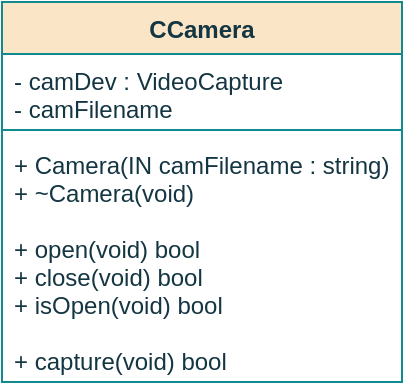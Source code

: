 <mxfile version="16.0.0" type="github" pages="3">
  <diagram id="BIISHURFNEhh7urVzrqM" name="Class">
    <mxGraphModel dx="540" dy="306" grid="1" gridSize="10" guides="1" tooltips="1" connect="1" arrows="1" fold="1" page="1" pageScale="1" pageWidth="850" pageHeight="1100" math="0" shadow="0">
      <root>
        <mxCell id="0" />
        <mxCell id="1" parent="0" />
        <mxCell id="fzbW83kZ4KSZjWXqwc1y-1" value="CCamera" style="swimlane;fontStyle=1;align=center;verticalAlign=top;childLayout=stackLayout;horizontal=1;startSize=26;horizontalStack=0;resizeParent=1;resizeParentMax=0;resizeLast=0;collapsible=1;marginBottom=0;fillColor=#FAE5C7;strokeColor=#0F8B8D;fontColor=#143642;" parent="1" vertex="1">
          <mxGeometry x="320" y="80" width="200" height="190" as="geometry" />
        </mxCell>
        <mxCell id="fzbW83kZ4KSZjWXqwc1y-2" value="- camDev : VideoCapture&#xa;- camFilename&#xa;&#xa;&#xa;&#xa;&#xa;" style="text;strokeColor=none;fillColor=none;align=left;verticalAlign=top;spacingLeft=4;spacingRight=4;overflow=hidden;rotatable=0;points=[[0,0.5],[1,0.5]];portConstraint=eastwest;fontColor=#143642;" parent="fzbW83kZ4KSZjWXqwc1y-1" vertex="1">
          <mxGeometry y="26" width="200" height="34" as="geometry" />
        </mxCell>
        <mxCell id="fzbW83kZ4KSZjWXqwc1y-3" value="" style="line;strokeWidth=1;fillColor=none;align=left;verticalAlign=middle;spacingTop=-1;spacingLeft=3;spacingRight=3;rotatable=0;labelPosition=right;points=[];portConstraint=eastwest;labelBackgroundColor=#DAD2D8;strokeColor=#0F8B8D;fontColor=#143642;" parent="fzbW83kZ4KSZjWXqwc1y-1" vertex="1">
          <mxGeometry y="60" width="200" height="8" as="geometry" />
        </mxCell>
        <mxCell id="fzbW83kZ4KSZjWXqwc1y-4" value="+ Camera(IN camFilename : string)&#xa;+ ~Camera(void)&#xa;&#xa;+ open(void) bool&#xa;+ close(void) bool&#xa;+ isOpen(void) bool&#xa;&#xa;+ capture(void) bool&#xa;&#xa;&#xa;" style="text;strokeColor=none;fillColor=none;align=left;verticalAlign=top;spacingLeft=4;spacingRight=4;overflow=hidden;rotatable=0;points=[[0,0.5],[1,0.5]];portConstraint=eastwest;fontColor=#143642;spacing=2;fontStyle=0" parent="fzbW83kZ4KSZjWXqwc1y-1" vertex="1">
          <mxGeometry y="68" width="200" height="122" as="geometry" />
        </mxCell>
      </root>
    </mxGraphModel>
  </diagram>
  <diagram id="CwXdlkjKGIUQS1eT3D6A" name="Constructor">
    <mxGraphModel dx="643" dy="364" grid="1" gridSize="10" guides="1" tooltips="1" connect="1" arrows="1" fold="1" page="1" pageScale="1" pageWidth="850" pageHeight="1100" math="0" shadow="0">
      <root>
        <mxCell id="nsncnr7u8Bpj5BHrlizS-0" />
        <mxCell id="nsncnr7u8Bpj5BHrlizS-1" parent="nsncnr7u8Bpj5BHrlizS-0" />
        <mxCell id="rbTOA6Ul2XoA9OewIwXF-2" value="" style="edgeStyle=orthogonalEdgeStyle;rounded=1;orthogonalLoop=1;jettySize=auto;html=1;fontFamily=Helvetica;strokeColor=#A8201A;" parent="nsncnr7u8Bpj5BHrlizS-1" source="nsncnr7u8Bpj5BHrlizS-38" edge="1">
          <mxGeometry relative="1" as="geometry">
            <mxPoint x="424.0" y="210" as="targetPoint" />
          </mxGeometry>
        </mxCell>
        <mxCell id="rbTOA6Ul2XoA9OewIwXF-3" value="Returns &lt;i&gt;camDev&lt;/i&gt;" style="edgeLabel;html=1;align=center;verticalAlign=middle;resizable=0;points=[];fontFamily=Helvetica;" parent="rbTOA6Ul2XoA9OewIwXF-2" vertex="1" connectable="0">
          <mxGeometry x="-0.245" y="1" relative="1" as="geometry">
            <mxPoint as="offset" />
          </mxGeometry>
        </mxCell>
        <mxCell id="nsncnr7u8Bpj5BHrlizS-38" value="&lt;b&gt;Open &lt;/b&gt;&lt;i&gt;camFilename&lt;/i&gt;" style="rounded=0;whiteSpace=wrap;html=1;sketch=0;fontColor=#143642;strokeColor=#0F8B8D;fillColor=#FAE5C7;fontFamily=Helvetica;" parent="nsncnr7u8Bpj5BHrlizS-1" vertex="1">
          <mxGeometry x="355" y="130" width="140" height="40" as="geometry" />
        </mxCell>
        <mxCell id="SHKVx31CJvhjoFBZ8rN0-0" style="edgeStyle=orthogonalEdgeStyle;curved=0;rounded=1;sketch=0;orthogonalLoop=1;jettySize=auto;html=1;exitX=0.5;exitY=1;exitDx=0;exitDy=0;entryX=0.5;entryY=0;entryDx=0;entryDy=0;fontColor=#143642;strokeColor=#A8201A;fillColor=#FAE5C7;" parent="nsncnr7u8Bpj5BHrlizS-1" source="SHKVx31CJvhjoFBZ8rN0-1" edge="1">
          <mxGeometry relative="1" as="geometry">
            <mxPoint x="425" y="130.0" as="targetPoint" />
          </mxGeometry>
        </mxCell>
        <mxCell id="SHKVx31CJvhjoFBZ8rN0-1" value="&lt;div&gt;CCamera&lt;/div&gt;&lt;div&gt;&lt;br&gt;&lt;/div&gt;&lt;div&gt;IN: &lt;i&gt;&lt;span style=&quot;font-weight: normal&quot;&gt;camFilename&lt;/span&gt;&lt;/i&gt;&lt;br&gt;&lt;/div&gt;" style="ellipse;whiteSpace=wrap;html=1;fillColor=#FAE5C7;strokeColor=#0F8B8D;fontColor=#143642;fontStyle=1" parent="nsncnr7u8Bpj5BHrlizS-1" vertex="1">
          <mxGeometry x="355.99" y="40" width="138" height="60" as="geometry" />
        </mxCell>
        <mxCell id="SHKVx31CJvhjoFBZ8rN0-6" value="End" style="ellipse;whiteSpace=wrap;html=1;fillColor=#FAE5C7;strokeColor=#0F8B8D;fontColor=#143642;fontStyle=1" parent="nsncnr7u8Bpj5BHrlizS-1" vertex="1">
          <mxGeometry x="395.87" y="210" width="58.25" height="40" as="geometry" />
        </mxCell>
      </root>
    </mxGraphModel>
  </diagram>
  <diagram id="dSP37sxfm95uvqvysixB" name="Page-7">
    <mxGraphModel dx="1350" dy="764" grid="1" gridSize="10" guides="1" tooltips="1" connect="1" arrows="1" fold="1" page="1" pageScale="1" pageWidth="850" pageHeight="1100" math="0" shadow="0">
      <root>
        <mxCell id="6gWbqxNkPR32ByDbrbmx-0" />
        <mxCell id="6gWbqxNkPR32ByDbrbmx-1" parent="6gWbqxNkPR32ByDbrbmx-0" />
        <mxCell id="6gWbqxNkPR32ByDbrbmx-2" value="" style="edgeStyle=orthogonalEdgeStyle;rounded=0;orthogonalLoop=1;jettySize=auto;html=1;strokeColor=#9C1E18;" parent="6gWbqxNkPR32ByDbrbmx-1" source="6gWbqxNkPR32ByDbrbmx-3" target="6gWbqxNkPR32ByDbrbmx-38" edge="1">
          <mxGeometry relative="1" as="geometry" />
        </mxCell>
        <mxCell id="6gWbqxNkPR32ByDbrbmx-3" value="&lt;b&gt;tCamera&lt;/b&gt;" style="ellipse;whiteSpace=wrap;html=1;fontFamily=Courier New;fillColor=#FAE5C7;strokeColor=#0F8B8D;fontColor=#143642;" parent="6gWbqxNkPR32ByDbrbmx-1" vertex="1">
          <mxGeometry x="145" y="41" width="130" height="50" as="geometry" />
        </mxCell>
        <mxCell id="6gWbqxNkPR32ByDbrbmx-4" style="edgeStyle=orthogonalEdgeStyle;curved=0;rounded=1;sketch=0;orthogonalLoop=1;jettySize=auto;html=1;exitX=0.5;exitY=1;exitDx=0;exitDy=0;entryX=0.5;entryY=0;entryDx=0;entryDy=0;fontFamily=Courier New;fontColor=#143642;strokeColor=#A8201A;fillColor=#FAE5C7;" parent="6gWbqxNkPR32ByDbrbmx-1" source="6gWbqxNkPR32ByDbrbmx-5" target="6gWbqxNkPR32ByDbrbmx-7" edge="1">
          <mxGeometry relative="1" as="geometry" />
        </mxCell>
        <mxCell id="6gWbqxNkPR32ByDbrbmx-5" value="&lt;div&gt;&lt;b&gt;setTimer&lt;/b&gt; (timSampleCam)&lt;br&gt;&lt;/div&gt;" style="rounded=0;whiteSpace=wrap;html=1;sketch=0;fontColor=#143642;strokeColor=#0F8B8D;fillColor=#FAE5C7;fontFamily=Courier New;" parent="6gWbqxNkPR32ByDbrbmx-1" vertex="1">
          <mxGeometry x="150" y="200" width="120" height="40" as="geometry" />
        </mxCell>
        <mxCell id="6gWbqxNkPR32ByDbrbmx-6" style="edgeStyle=orthogonalEdgeStyle;curved=0;rounded=1;sketch=0;orthogonalLoop=1;jettySize=auto;html=1;exitX=0.5;exitY=1;exitDx=0;exitDy=0;entryX=0.5;entryY=0;entryDx=0;entryDy=0;fontFamily=Courier New;fontColor=#143642;strokeColor=#A8201A;fillColor=#FAE5C7;" parent="6gWbqxNkPR32ByDbrbmx-1" source="6gWbqxNkPR32ByDbrbmx-7" target="6gWbqxNkPR32ByDbrbmx-9" edge="1">
          <mxGeometry relative="1" as="geometry" />
        </mxCell>
        <mxCell id="6gWbqxNkPR32ByDbrbmx-7" value="&lt;div&gt;&lt;b&gt;lock&lt;/b&gt;&lt;i&gt; mutCamera&lt;/i&gt;&lt;br&gt;&lt;/div&gt;" style="rounded=0;whiteSpace=wrap;html=1;sketch=0;fontColor=#143642;strokeColor=#0F8B8D;fillColor=#FAE5C7;fontFamily=Courier New;" parent="6gWbqxNkPR32ByDbrbmx-1" vertex="1">
          <mxGeometry x="150" y="280" width="120" height="40" as="geometry" />
        </mxCell>
        <mxCell id="6gWbqxNkPR32ByDbrbmx-8" value="" style="edgeStyle=orthogonalEdgeStyle;curved=0;rounded=1;sketch=0;orthogonalLoop=1;jettySize=auto;html=1;fontFamily=Courier New;fontColor=#143642;strokeColor=#A8201A;fillColor=#FAE5C7;" parent="6gWbqxNkPR32ByDbrbmx-1" source="6gWbqxNkPR32ByDbrbmx-9" target="6gWbqxNkPR32ByDbrbmx-12" edge="1">
          <mxGeometry relative="1" as="geometry" />
        </mxCell>
        <mxCell id="6gWbqxNkPR32ByDbrbmx-9" value="" style="ellipse;whiteSpace=wrap;html=1;aspect=fixed;rounded=0;sketch=0;fontColor=#143642;strokeColor=#0F8B8D;fillColor=#FAE5C7;" parent="6gWbqxNkPR32ByDbrbmx-1" vertex="1">
          <mxGeometry x="200" y="350" width="20" height="20" as="geometry" />
        </mxCell>
        <mxCell id="6gWbqxNkPR32ByDbrbmx-10" value="yes" style="edgeStyle=orthogonalEdgeStyle;curved=0;rounded=1;sketch=0;orthogonalLoop=1;jettySize=auto;html=1;fontFamily=Courier New;fontColor=#143642;strokeColor=#A8201A;fillColor=#FAE5C7;entryX=0.5;entryY=0;entryDx=0;entryDy=0;" parent="6gWbqxNkPR32ByDbrbmx-1" source="6gWbqxNkPR32ByDbrbmx-12" target="6gWbqxNkPR32ByDbrbmx-40" edge="1">
          <mxGeometry relative="1" as="geometry">
            <mxPoint x="210" y="520" as="targetPoint" />
          </mxGeometry>
        </mxCell>
        <mxCell id="6gWbqxNkPR32ByDbrbmx-11" value="no" style="edgeStyle=orthogonalEdgeStyle;rounded=1;sketch=0;orthogonalLoop=1;jettySize=auto;html=1;entryX=0;entryY=0.5;entryDx=0;entryDy=0;fontFamily=Courier New;fontColor=#143642;strokeColor=#A8201A;fillColor=#FAE5C7;" parent="6gWbqxNkPR32ByDbrbmx-1" source="6gWbqxNkPR32ByDbrbmx-12" target="6gWbqxNkPR32ByDbrbmx-9" edge="1">
          <mxGeometry x="-0.804" relative="1" as="geometry">
            <Array as="points">
              <mxPoint x="80" y="440" />
              <mxPoint x="80" y="360" />
            </Array>
            <mxPoint as="offset" />
          </mxGeometry>
        </mxCell>
        <mxCell id="6gWbqxNkPR32ByDbrbmx-12" value="&lt;div&gt;&lt;b&gt;condCameraAcquire&lt;/b&gt;&lt;/div&gt;&lt;div&gt;notified?&lt;br&gt;&lt;/div&gt;" style="rhombus;whiteSpace=wrap;html=1;rounded=0;sketch=0;fontColor=#143642;strokeColor=#0F8B8D;fillColor=#FAE5C7;fontFamily=Courier New;" parent="6gWbqxNkPR32ByDbrbmx-1" vertex="1">
          <mxGeometry x="135" y="400" width="150" height="80" as="geometry" />
        </mxCell>
        <mxCell id="6gWbqxNkPR32ByDbrbmx-13" value="&lt;b&gt;1&lt;/b&gt;" style="ellipse;whiteSpace=wrap;html=1;aspect=fixed;rounded=0;sketch=0;fontColor=#143642;strokeColor=#0F8B8D;fillColor=#FAE5C7;" parent="6gWbqxNkPR32ByDbrbmx-1" vertex="1">
          <mxGeometry x="200" y="740" width="20" height="20" as="geometry" />
        </mxCell>
        <mxCell id="6gWbqxNkPR32ByDbrbmx-14" value="" style="edgeStyle=orthogonalEdgeStyle;rounded=0;sketch=0;orthogonalLoop=1;jettySize=auto;html=1;fontFamily=Courier New;fontColor=#143642;strokeColor=#A8201A;fillColor=#FAE5C7;" parent="6gWbqxNkPR32ByDbrbmx-1" source="6gWbqxNkPR32ByDbrbmx-15" target="6gWbqxNkPR32ByDbrbmx-20" edge="1">
          <mxGeometry relative="1" as="geometry" />
        </mxCell>
        <mxCell id="6gWbqxNkPR32ByDbrbmx-15" value="&lt;b&gt;1&lt;/b&gt;" style="ellipse;whiteSpace=wrap;html=1;aspect=fixed;rounded=0;sketch=0;fontColor=#143642;strokeColor=#0F8B8D;fillColor=#FAE5C7;" parent="6gWbqxNkPR32ByDbrbmx-1" vertex="1">
          <mxGeometry x="530" y="41" width="20" height="20" as="geometry" />
        </mxCell>
        <mxCell id="6gWbqxNkPR32ByDbrbmx-16" style="edgeStyle=orthogonalEdgeStyle;rounded=1;orthogonalLoop=1;jettySize=auto;html=1;entryX=1;entryY=0.5;entryDx=0;entryDy=0;strokeColor=#9C1E18;" parent="6gWbqxNkPR32ByDbrbmx-1" source="6gWbqxNkPR32ByDbrbmx-17" target="6gWbqxNkPR32ByDbrbmx-31" edge="1">
          <mxGeometry relative="1" as="geometry">
            <Array as="points">
              <mxPoint x="665" y="251" />
            </Array>
          </mxGeometry>
        </mxCell>
        <mxCell id="6gWbqxNkPR32ByDbrbmx-17" value="&lt;b&gt;searchParkingSpots&lt;/b&gt;" style="shape=process;whiteSpace=wrap;html=1;backgroundOutline=1;rounded=0;sketch=0;fontFamily=Courier New;fontColor=#143642;strokeColor=#0F8B8D;fillColor=#FAE5C7;" parent="6gWbqxNkPR32ByDbrbmx-1" vertex="1">
          <mxGeometry x="580" y="181" width="170" height="40" as="geometry" />
        </mxCell>
        <mxCell id="6gWbqxNkPR32ByDbrbmx-18" value="no" style="edgeStyle=orthogonalEdgeStyle;rounded=1;sketch=0;orthogonalLoop=1;jettySize=auto;html=1;entryX=0.5;entryY=0;entryDx=0;entryDy=0;fontFamily=Courier New;fontColor=#143642;strokeColor=#A8201A;fillColor=#FAE5C7;" parent="6gWbqxNkPR32ByDbrbmx-1" source="6gWbqxNkPR32ByDbrbmx-20" target="6gWbqxNkPR32ByDbrbmx-17" edge="1">
          <mxGeometry x="-0.5" relative="1" as="geometry">
            <Array as="points">
              <mxPoint x="665" y="141" />
            </Array>
            <mxPoint as="offset" />
          </mxGeometry>
        </mxCell>
        <mxCell id="6gWbqxNkPR32ByDbrbmx-19" value="yes" style="edgeStyle=orthogonalEdgeStyle;rounded=1;sketch=0;orthogonalLoop=1;jettySize=auto;html=1;fontFamily=Courier New;fontColor=#143642;strokeColor=#A8201A;fillColor=#FAE5C7;entryX=0;entryY=0.5;entryDx=0;entryDy=0;" parent="6gWbqxNkPR32ByDbrbmx-1" source="6gWbqxNkPR32ByDbrbmx-20" target="6gWbqxNkPR32ByDbrbmx-31" edge="1">
          <mxGeometry x="-0.864" y="-1" relative="1" as="geometry">
            <Array as="points">
              <mxPoint x="420" y="141" />
              <mxPoint x="420" y="251" />
            </Array>
            <mxPoint as="offset" />
            <mxPoint x="400" y="221" as="targetPoint" />
          </mxGeometry>
        </mxCell>
        <mxCell id="6gWbqxNkPR32ByDbrbmx-20" value="park_coords stored?" style="rhombus;whiteSpace=wrap;html=1;rounded=0;sketch=0;fontColor=#143642;strokeColor=#0F8B8D;fillColor=#FAE5C7;fontFamily=Courier New;verticalAlign=middle;labelPosition=center;verticalLabelPosition=middle;align=center;" parent="6gWbqxNkPR32ByDbrbmx-1" vertex="1">
          <mxGeometry x="455" y="101" width="170" height="80" as="geometry" />
        </mxCell>
        <mxCell id="6gWbqxNkPR32ByDbrbmx-21" value="yes" style="edgeStyle=orthogonalEdgeStyle;rounded=1;sketch=0;orthogonalLoop=1;jettySize=auto;html=1;entryX=0.5;entryY=0;entryDx=0;entryDy=0;fontFamily=Courier New;fontColor=#143642;strokeColor=#A8201A;fillColor=#FAE5C7;" parent="6gWbqxNkPR32ByDbrbmx-1" source="6gWbqxNkPR32ByDbrbmx-23" target="6gWbqxNkPR32ByDbrbmx-25" edge="1">
          <mxGeometry x="-0.368" relative="1" as="geometry">
            <Array as="points">
              <mxPoint x="680" y="381" />
            </Array>
            <mxPoint as="offset" />
          </mxGeometry>
        </mxCell>
        <mxCell id="6gWbqxNkPR32ByDbrbmx-22" value="no" style="edgeStyle=orthogonalEdgeStyle;rounded=1;sketch=0;orthogonalLoop=1;jettySize=auto;html=1;fontFamily=Courier New;fontColor=#143642;strokeColor=#A8201A;fillColor=#FAE5C7;entryX=0.5;entryY=0;entryDx=0;entryDy=0;" parent="6gWbqxNkPR32ByDbrbmx-1" source="6gWbqxNkPR32ByDbrbmx-23" target="6gWbqxNkPR32ByDbrbmx-46" edge="1">
          <mxGeometry x="-0.605" relative="1" as="geometry">
            <Array as="points">
              <mxPoint x="418" y="381" />
              <mxPoint x="418" y="400" />
            </Array>
            <mxPoint as="offset" />
            <mxPoint x="440" y="410" as="targetPoint" />
          </mxGeometry>
        </mxCell>
        <mxCell id="6gWbqxNkPR32ByDbrbmx-23" value="points_coords = cars_coords?" style="rhombus;whiteSpace=wrap;html=1;rounded=0;sketch=0;fontColor=#143642;strokeColor=#0F8B8D;fillColor=#FAE5C7;fontFamily=Courier New;verticalAlign=middle;labelPosition=center;verticalLabelPosition=middle;align=center;" parent="6gWbqxNkPR32ByDbrbmx-1" vertex="1">
          <mxGeometry x="455" y="341" width="170" height="80" as="geometry" />
        </mxCell>
        <mxCell id="6gWbqxNkPR32ByDbrbmx-24" style="edgeStyle=orthogonalEdgeStyle;rounded=1;sketch=0;orthogonalLoop=1;jettySize=auto;html=1;entryX=1;entryY=0.5;entryDx=0;entryDy=0;fontFamily=Courier New;fontColor=#143642;strokeColor=#A8201A;fillColor=#FAE5C7;" parent="6gWbqxNkPR32ByDbrbmx-1" source="6gWbqxNkPR32ByDbrbmx-25" target="6gWbqxNkPR32ByDbrbmx-27" edge="1">
          <mxGeometry relative="1" as="geometry">
            <Array as="points">
              <mxPoint x="680" y="501" />
            </Array>
          </mxGeometry>
        </mxCell>
        <mxCell id="6gWbqxNkPR32ByDbrbmx-25" value="parking_spot &amp;lt;- OCCUPIED" style="rounded=0;whiteSpace=wrap;html=1;sketch=0;fontColor=#143642;strokeColor=#0F8B8D;fillColor=#FAE5C7;fontFamily=Courier New;" parent="6gWbqxNkPR32ByDbrbmx-1" vertex="1">
          <mxGeometry x="612.5" y="421" width="135" height="40" as="geometry" />
        </mxCell>
        <mxCell id="6gWbqxNkPR32ByDbrbmx-26" value="" style="edgeStyle=orthogonalEdgeStyle;rounded=1;orthogonalLoop=1;jettySize=auto;html=1;strokeColor=#9C1E18;" parent="6gWbqxNkPR32ByDbrbmx-1" source="6gWbqxNkPR32ByDbrbmx-27" target="6gWbqxNkPR32ByDbrbmx-49" edge="1">
          <mxGeometry relative="1" as="geometry" />
        </mxCell>
        <mxCell id="6gWbqxNkPR32ByDbrbmx-27" value="" style="ellipse;whiteSpace=wrap;html=1;aspect=fixed;rounded=0;sketch=0;fontColor=#143642;strokeColor=#0F8B8D;fillColor=#FAE5C7;" parent="6gWbqxNkPR32ByDbrbmx-1" vertex="1">
          <mxGeometry x="530" y="491" width="20" height="20" as="geometry" />
        </mxCell>
        <mxCell id="6gWbqxNkPR32ByDbrbmx-28" value="" style="edgeStyle=orthogonalEdgeStyle;rounded=0;sketch=0;orthogonalLoop=1;jettySize=auto;html=1;fontFamily=Courier New;fontColor=#143642;strokeColor=#A8201A;fillColor=#FAE5C7;" parent="6gWbqxNkPR32ByDbrbmx-1" source="6gWbqxNkPR32ByDbrbmx-29" target="6gWbqxNkPR32ByDbrbmx-9" edge="1">
          <mxGeometry relative="1" as="geometry" />
        </mxCell>
        <mxCell id="6gWbqxNkPR32ByDbrbmx-29" value="2" style="ellipse;whiteSpace=wrap;html=1;aspect=fixed;rounded=0;sketch=0;fontColor=#143642;strokeColor=#0F8B8D;fillColor=#FAE5C7;fontStyle=1" parent="6gWbqxNkPR32ByDbrbmx-1" vertex="1">
          <mxGeometry x="280" y="350" width="20" height="20" as="geometry" />
        </mxCell>
        <mxCell id="6gWbqxNkPR32ByDbrbmx-30" style="edgeStyle=orthogonalEdgeStyle;rounded=0;orthogonalLoop=1;jettySize=auto;html=1;exitX=0.5;exitY=1;exitDx=0;exitDy=0;entryX=0.5;entryY=0;entryDx=0;entryDy=0;strokeColor=#9C1E18;" parent="6gWbqxNkPR32ByDbrbmx-1" source="6gWbqxNkPR32ByDbrbmx-31" target="6gWbqxNkPR32ByDbrbmx-44" edge="1">
          <mxGeometry relative="1" as="geometry" />
        </mxCell>
        <mxCell id="6gWbqxNkPR32ByDbrbmx-31" value="" style="ellipse;whiteSpace=wrap;html=1;aspect=fixed;rounded=0;sketch=0;fontColor=#143642;strokeColor=#0F8B8D;fillColor=#FAE5C7;" parent="6gWbqxNkPR32ByDbrbmx-1" vertex="1">
          <mxGeometry x="530" y="241" width="20" height="20" as="geometry" />
        </mxCell>
        <mxCell id="6gWbqxNkPR32ByDbrbmx-32" value="" style="edgeStyle=orthogonalEdgeStyle;rounded=1;sketch=0;orthogonalLoop=1;jettySize=auto;html=1;fontFamily=Courier New;fontColor=#143642;strokeColor=#A8201A;fillColor=#FAE5C7;" parent="6gWbqxNkPR32ByDbrbmx-1" source="6gWbqxNkPR32ByDbrbmx-33" target="6gWbqxNkPR32ByDbrbmx-34" edge="1">
          <mxGeometry relative="1" as="geometry" />
        </mxCell>
        <mxCell id="6gWbqxNkPR32ByDbrbmx-33" value="&lt;b&gt;disableTimer &lt;/b&gt;(timCamMax)&lt;b&gt; &lt;/b&gt;" style="rounded=0;whiteSpace=wrap;html=1;sketch=0;fontColor=#143642;strokeColor=#0F8B8D;fillColor=#FAE5C7;fontFamily=Courier New;" parent="6gWbqxNkPR32ByDbrbmx-1" vertex="1">
          <mxGeometry x="480" y="800" width="120" height="40" as="geometry" />
        </mxCell>
        <mxCell id="6gWbqxNkPR32ByDbrbmx-34" value="2" style="ellipse;whiteSpace=wrap;html=1;aspect=fixed;rounded=0;sketch=0;fontColor=#143642;strokeColor=#0F8B8D;fillColor=#FAE5C7;fontStyle=1" parent="6gWbqxNkPR32ByDbrbmx-1" vertex="1">
          <mxGeometry x="530" y="860" width="20" height="20" as="geometry" />
        </mxCell>
        <mxCell id="6gWbqxNkPR32ByDbrbmx-35" value="" style="edgeStyle=orthogonalEdgeStyle;rounded=0;orthogonalLoop=1;jettySize=auto;html=1;strokeColor=#9C1E18;" parent="6gWbqxNkPR32ByDbrbmx-1" source="6gWbqxNkPR32ByDbrbmx-36" target="6gWbqxNkPR32ByDbrbmx-42" edge="1">
          <mxGeometry relative="1" as="geometry" />
        </mxCell>
        <mxCell id="6gWbqxNkPR32ByDbrbmx-36" value="&lt;b&gt;Unlock&lt;/b&gt; &lt;i&gt;mutCamera&lt;/i&gt;" style="rounded=0;whiteSpace=wrap;html=1;sketch=0;fontColor=#143642;strokeColor=#0F8B8D;fillColor=#FAE5C7;fontFamily=Courier New;" parent="6gWbqxNkPR32ByDbrbmx-1" vertex="1">
          <mxGeometry x="150" y="600" width="120" height="40" as="geometry" />
        </mxCell>
        <mxCell id="6gWbqxNkPR32ByDbrbmx-37" style="edgeStyle=orthogonalEdgeStyle;rounded=0;orthogonalLoop=1;jettySize=auto;html=1;exitX=0.5;exitY=1;exitDx=0;exitDy=0;entryX=0.5;entryY=0;entryDx=0;entryDy=0;strokeColor=#9C1E18;" parent="6gWbqxNkPR32ByDbrbmx-1" source="6gWbqxNkPR32ByDbrbmx-38" target="6gWbqxNkPR32ByDbrbmx-5" edge="1">
          <mxGeometry relative="1" as="geometry" />
        </mxCell>
        <mxCell id="6gWbqxNkPR32ByDbrbmx-38" value="&lt;b&gt;Init&lt;/b&gt; Camera Device" style="rounded=0;whiteSpace=wrap;html=1;sketch=0;fontColor=#143642;strokeColor=#0F8B8D;fillColor=#FAE5C7;fontFamily=Courier New;" parent="6gWbqxNkPR32ByDbrbmx-1" vertex="1">
          <mxGeometry x="150" y="121" width="120" height="40" as="geometry" />
        </mxCell>
        <mxCell id="6gWbqxNkPR32ByDbrbmx-39" value="" style="edgeStyle=orthogonalEdgeStyle;rounded=0;orthogonalLoop=1;jettySize=auto;html=1;strokeColor=#9C1E18;" parent="6gWbqxNkPR32ByDbrbmx-1" source="6gWbqxNkPR32ByDbrbmx-40" target="6gWbqxNkPR32ByDbrbmx-36" edge="1">
          <mxGeometry relative="1" as="geometry" />
        </mxCell>
        <mxCell id="6gWbqxNkPR32ByDbrbmx-40" value="frame &amp;lt;- &lt;b&gt;captureFrame&lt;/b&gt;" style="rounded=0;whiteSpace=wrap;html=1;sketch=0;fontColor=#143642;strokeColor=#0F8B8D;fillColor=#FAE5C7;fontFamily=Courier New;" parent="6gWbqxNkPR32ByDbrbmx-1" vertex="1">
          <mxGeometry x="150" y="520" width="120" height="40" as="geometry" />
        </mxCell>
        <mxCell id="6gWbqxNkPR32ByDbrbmx-41" style="edgeStyle=orthogonalEdgeStyle;rounded=0;orthogonalLoop=1;jettySize=auto;html=1;exitX=0.5;exitY=1;exitDx=0;exitDy=0;entryX=0.5;entryY=0;entryDx=0;entryDy=0;strokeColor=#9C1E18;" parent="6gWbqxNkPR32ByDbrbmx-1" source="6gWbqxNkPR32ByDbrbmx-42" target="6gWbqxNkPR32ByDbrbmx-13" edge="1">
          <mxGeometry relative="1" as="geometry" />
        </mxCell>
        <mxCell id="6gWbqxNkPR32ByDbrbmx-42" value="&lt;div&gt;&lt;b&gt;setTimer&lt;/b&gt;&lt;br&gt;&lt;/div&gt;&lt;div&gt;(timCamMax)&lt;/div&gt;" style="rounded=0;whiteSpace=wrap;html=1;sketch=0;fontColor=#143642;strokeColor=#0F8B8D;fillColor=#FAE5C7;fontFamily=Courier New;" parent="6gWbqxNkPR32ByDbrbmx-1" vertex="1">
          <mxGeometry x="150" y="680" width="120" height="40" as="geometry" />
        </mxCell>
        <mxCell id="6gWbqxNkPR32ByDbrbmx-43" style="edgeStyle=orthogonalEdgeStyle;rounded=0;orthogonalLoop=1;jettySize=auto;html=1;exitX=0.5;exitY=1;exitDx=0;exitDy=0;entryX=0.5;entryY=0;entryDx=0;entryDy=0;strokeColor=#9C1E18;" parent="6gWbqxNkPR32ByDbrbmx-1" source="6gWbqxNkPR32ByDbrbmx-44" target="6gWbqxNkPR32ByDbrbmx-23" edge="1">
          <mxGeometry relative="1" as="geometry" />
        </mxCell>
        <mxCell id="6gWbqxNkPR32ByDbrbmx-44" value="object_coords &amp;lt;- &lt;b&gt;detectCars&lt;/b&gt;(frame)" style="rounded=0;whiteSpace=wrap;html=1;sketch=0;fontColor=#143642;strokeColor=#0F8B8D;fillColor=#FAE5C7;fontFamily=Courier New;" parent="6gWbqxNkPR32ByDbrbmx-1" vertex="1">
          <mxGeometry x="440" y="280" width="200" height="40" as="geometry" />
        </mxCell>
        <mxCell id="6gWbqxNkPR32ByDbrbmx-45" style="edgeStyle=orthogonalEdgeStyle;rounded=1;orthogonalLoop=1;jettySize=auto;html=1;entryX=0;entryY=0.5;entryDx=0;entryDy=0;strokeColor=#9C1E18;" parent="6gWbqxNkPR32ByDbrbmx-1" source="6gWbqxNkPR32ByDbrbmx-46" target="6gWbqxNkPR32ByDbrbmx-27" edge="1">
          <mxGeometry relative="1" as="geometry">
            <Array as="points">
              <mxPoint x="418" y="501" />
            </Array>
          </mxGeometry>
        </mxCell>
        <mxCell id="6gWbqxNkPR32ByDbrbmx-46" value="parking_spot &amp;lt;-EMPTY" style="rounded=0;whiteSpace=wrap;html=1;sketch=0;fontColor=#143642;strokeColor=#0F8B8D;fillColor=#FAE5C7;fontFamily=Courier New;" parent="6gWbqxNkPR32ByDbrbmx-1" vertex="1">
          <mxGeometry x="350" y="420" width="135" height="40" as="geometry" />
        </mxCell>
        <mxCell id="6gWbqxNkPR32ByDbrbmx-47" value="no" style="edgeStyle=orthogonalEdgeStyle;rounded=1;orthogonalLoop=1;jettySize=auto;html=1;exitX=0;exitY=0.5;exitDx=0;exitDy=0;entryX=0.5;entryY=0;entryDx=0;entryDy=0;strokeColor=#9C1E18;" parent="6gWbqxNkPR32ByDbrbmx-1" source="6gWbqxNkPR32ByDbrbmx-49" target="6gWbqxNkPR32ByDbrbmx-51" edge="1">
          <mxGeometry x="-0.643" relative="1" as="geometry">
            <mxPoint as="offset" />
          </mxGeometry>
        </mxCell>
        <mxCell id="6gWbqxNkPR32ByDbrbmx-48" value="yes" style="edgeStyle=orthogonalEdgeStyle;rounded=1;orthogonalLoop=1;jettySize=auto;html=1;entryX=1;entryY=0.5;entryDx=0;entryDy=0;strokeColor=#9C1E18;" parent="6gWbqxNkPR32ByDbrbmx-1" source="6gWbqxNkPR32ByDbrbmx-49" target="6gWbqxNkPR32ByDbrbmx-55" edge="1">
          <mxGeometry x="-0.872" relative="1" as="geometry">
            <Array as="points">
              <mxPoint x="680" y="570" />
              <mxPoint x="680" y="750" />
            </Array>
            <mxPoint as="offset" />
          </mxGeometry>
        </mxCell>
        <mxCell id="6gWbqxNkPR32ByDbrbmx-49" value="&lt;div&gt;park[points_coords]=&lt;br&gt;&lt;/div&gt;&lt;div&gt;parking_spot?&lt;/div&gt;" style="rhombus;whiteSpace=wrap;html=1;rounded=0;sketch=0;fontColor=#143642;strokeColor=#0F8B8D;fillColor=#FAE5C7;fontFamily=Courier New;verticalAlign=middle;labelPosition=center;verticalLabelPosition=middle;align=center;" parent="6gWbqxNkPR32ByDbrbmx-1" vertex="1">
          <mxGeometry x="442.5" y="530" width="195" height="80" as="geometry" />
        </mxCell>
        <mxCell id="6gWbqxNkPR32ByDbrbmx-50" value="" style="edgeStyle=orthogonalEdgeStyle;rounded=1;orthogonalLoop=1;jettySize=auto;html=1;strokeColor=#9C1E18;" parent="6gWbqxNkPR32ByDbrbmx-1" source="6gWbqxNkPR32ByDbrbmx-51" target="6gWbqxNkPR32ByDbrbmx-53" edge="1">
          <mxGeometry relative="1" as="geometry" />
        </mxCell>
        <mxCell id="6gWbqxNkPR32ByDbrbmx-51" value="parks[points_coords] &amp;lt;- parking_spot" style="rounded=0;whiteSpace=wrap;html=1;sketch=0;fontColor=#143642;strokeColor=#0F8B8D;fillColor=#FAE5C7;fontFamily=Courier New;" parent="6gWbqxNkPR32ByDbrbmx-1" vertex="1">
          <mxGeometry x="340" y="610" width="145" height="40" as="geometry" />
        </mxCell>
        <mxCell id="6gWbqxNkPR32ByDbrbmx-52" style="edgeStyle=orthogonalEdgeStyle;rounded=1;orthogonalLoop=1;jettySize=auto;html=1;entryX=0;entryY=0.5;entryDx=0;entryDy=0;strokeColor=#9C1E18;" parent="6gWbqxNkPR32ByDbrbmx-1" source="6gWbqxNkPR32ByDbrbmx-53" target="6gWbqxNkPR32ByDbrbmx-55" edge="1">
          <mxGeometry relative="1" as="geometry">
            <Array as="points">
              <mxPoint x="413" y="750" />
            </Array>
          </mxGeometry>
        </mxCell>
        <mxCell id="6gWbqxNkPR32ByDbrbmx-53" value="&lt;b&gt;send message&lt;/b&gt;&lt;br&gt;(parks[points_coords])" style="rounded=0;whiteSpace=wrap;html=1;sketch=0;fontColor=#143642;strokeColor=#0F8B8D;fillColor=#FAE5C7;fontFamily=Courier New;" parent="6gWbqxNkPR32ByDbrbmx-1" vertex="1">
          <mxGeometry x="332.5" y="680" width="160" height="40" as="geometry" />
        </mxCell>
        <mxCell id="6gWbqxNkPR32ByDbrbmx-54" value="" style="edgeStyle=orthogonalEdgeStyle;rounded=1;orthogonalLoop=1;jettySize=auto;html=1;strokeColor=#9C1E18;" parent="6gWbqxNkPR32ByDbrbmx-1" source="6gWbqxNkPR32ByDbrbmx-55" target="6gWbqxNkPR32ByDbrbmx-33" edge="1">
          <mxGeometry relative="1" as="geometry" />
        </mxCell>
        <mxCell id="6gWbqxNkPR32ByDbrbmx-55" value="" style="ellipse;whiteSpace=wrap;html=1;aspect=fixed;rounded=0;sketch=0;fontColor=#143642;strokeColor=#0F8B8D;fillColor=#FAE5C7;" parent="6gWbqxNkPR32ByDbrbmx-1" vertex="1">
          <mxGeometry x="530" y="740" width="20" height="20" as="geometry" />
        </mxCell>
      </root>
    </mxGraphModel>
  </diagram>
</mxfile>
